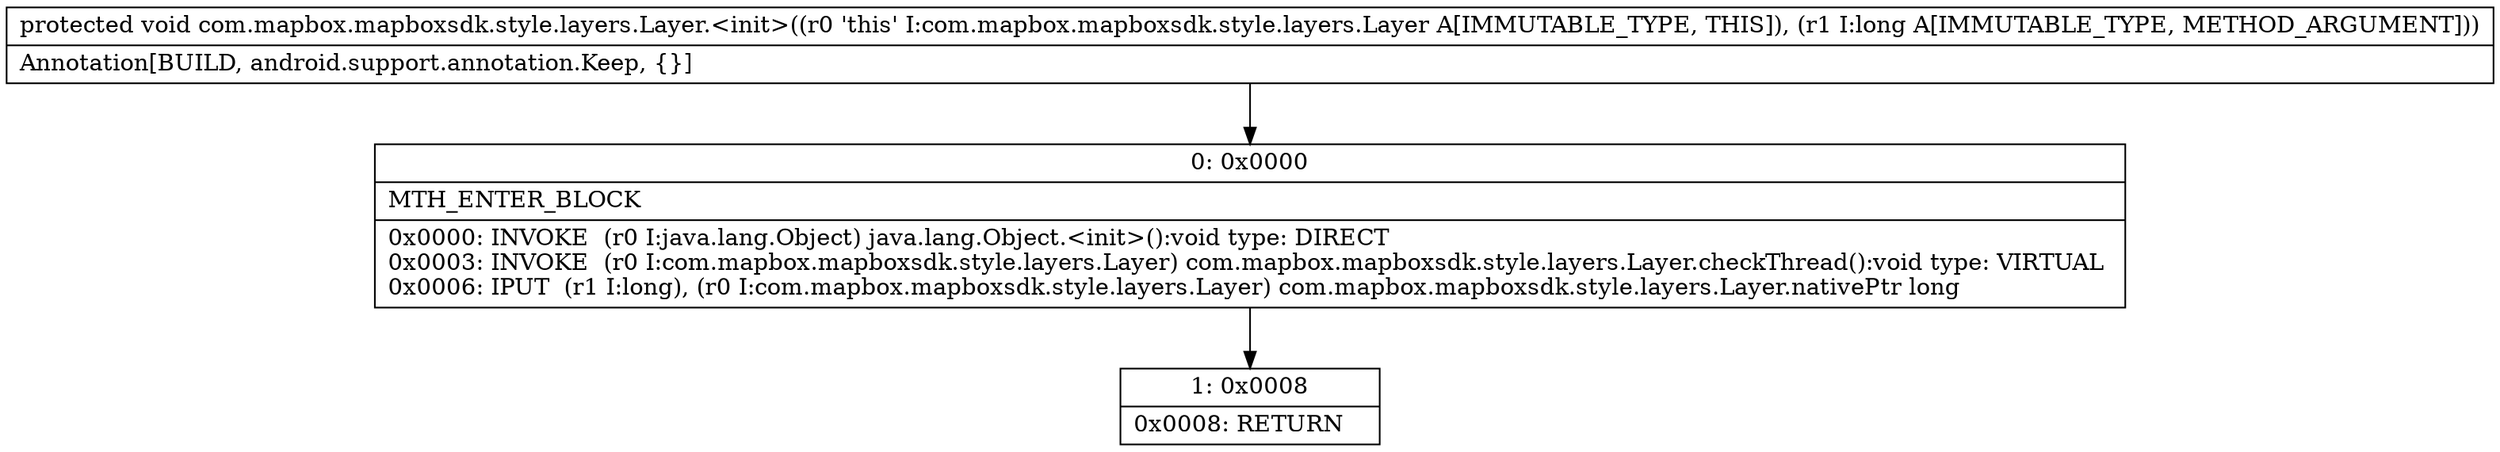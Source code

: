 digraph "CFG forcom.mapbox.mapboxsdk.style.layers.Layer.\<init\>(J)V" {
Node_0 [shape=record,label="{0\:\ 0x0000|MTH_ENTER_BLOCK\l|0x0000: INVOKE  (r0 I:java.lang.Object) java.lang.Object.\<init\>():void type: DIRECT \l0x0003: INVOKE  (r0 I:com.mapbox.mapboxsdk.style.layers.Layer) com.mapbox.mapboxsdk.style.layers.Layer.checkThread():void type: VIRTUAL \l0x0006: IPUT  (r1 I:long), (r0 I:com.mapbox.mapboxsdk.style.layers.Layer) com.mapbox.mapboxsdk.style.layers.Layer.nativePtr long \l}"];
Node_1 [shape=record,label="{1\:\ 0x0008|0x0008: RETURN   \l}"];
MethodNode[shape=record,label="{protected void com.mapbox.mapboxsdk.style.layers.Layer.\<init\>((r0 'this' I:com.mapbox.mapboxsdk.style.layers.Layer A[IMMUTABLE_TYPE, THIS]), (r1 I:long A[IMMUTABLE_TYPE, METHOD_ARGUMENT]))  | Annotation[BUILD, android.support.annotation.Keep, \{\}]\l}"];
MethodNode -> Node_0;
Node_0 -> Node_1;
}

